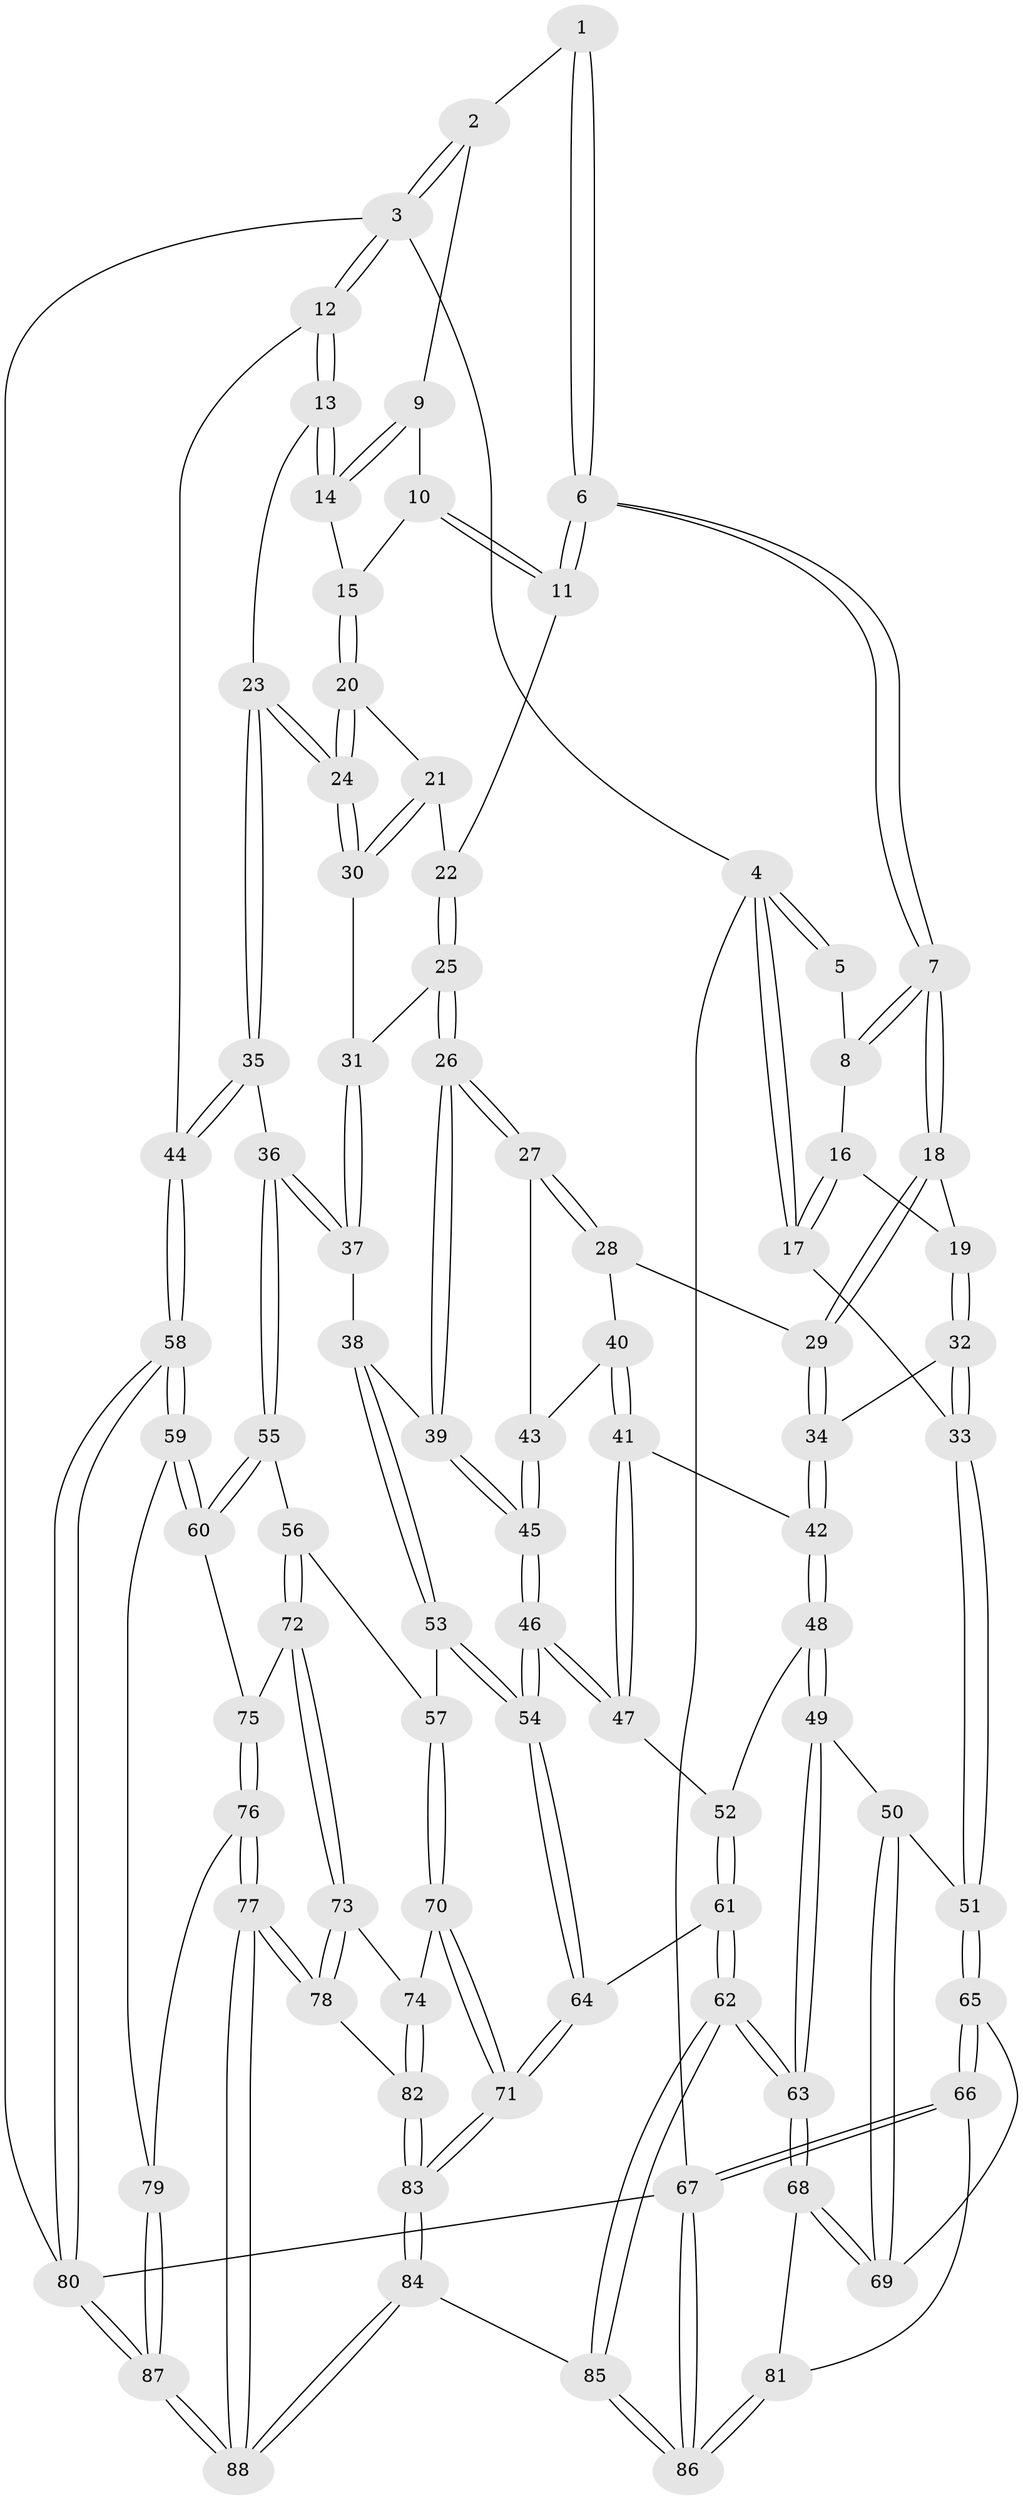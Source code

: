 // Generated by graph-tools (version 1.1) at 2025/27/03/09/25 03:27:15]
// undirected, 88 vertices, 217 edges
graph export_dot {
graph [start="1"]
  node [color=gray90,style=filled];
  1 [pos="+0.5133396871104837+0"];
  2 [pos="+0.8005545605116403+0"];
  3 [pos="+1+0"];
  4 [pos="+0+0"];
  5 [pos="+0.2816201152348713+0"];
  6 [pos="+0.5347342080902262+0.19189147916155092"];
  7 [pos="+0.48741539425147684+0.20596877768625976"];
  8 [pos="+0.285635157416632+0.0015545910339590427"];
  9 [pos="+0.7896901752659059+0"];
  10 [pos="+0.7757025703524947+0"];
  11 [pos="+0.5790111583187547+0.1922350114681767"];
  12 [pos="+1+0.2421170246324052"];
  13 [pos="+0.9739212088867989+0.21146844696242675"];
  14 [pos="+0.9709394910508966+0.21068961636004668"];
  15 [pos="+0.8166997038228185+0.21918069898177236"];
  16 [pos="+0.18240981336116815+0.15827427925163015"];
  17 [pos="+0+0"];
  18 [pos="+0.4500751814574448+0.26577035606758403"];
  19 [pos="+0.18364954288358004+0.21795172303572308"];
  20 [pos="+0.7837086537484921+0.25042149440478106"];
  21 [pos="+0.6714777969313276+0.230507993295744"];
  22 [pos="+0.6028383514397263+0.21005193065841157"];
  23 [pos="+0.8416668684584712+0.43113279292355466"];
  24 [pos="+0.797891355737157+0.36254175966556307"];
  25 [pos="+0.6267452416405979+0.3905197002190595"];
  26 [pos="+0.5591460384406038+0.47048013143039513"];
  27 [pos="+0.5489785780942823+0.4647770420360162"];
  28 [pos="+0.46098574402922593+0.3929373781632232"];
  29 [pos="+0.4444337243948674+0.2894194175547584"];
  30 [pos="+0.6871584680115564+0.38355229773551097"];
  31 [pos="+0.6772478285090296+0.38825321127166434"];
  32 [pos="+0.12766221819053775+0.3830346679025625"];
  33 [pos="+0+0.42731293121756586"];
  34 [pos="+0.1579179054361946+0.4033101228607581"];
  35 [pos="+0.8719839779895282+0.49958128728139123"];
  36 [pos="+0.8250841807088073+0.5299979359116223"];
  37 [pos="+0.7242164333056008+0.5177634232183436"];
  38 [pos="+0.5985045120009179+0.5292838352863489"];
  39 [pos="+0.5675081499501407+0.48743524655390136"];
  40 [pos="+0.37558486015838416+0.4624188731820599"];
  41 [pos="+0.3028580691749962+0.4844909920903669"];
  42 [pos="+0.20489000693969198+0.46067499340002216"];
  43 [pos="+0.42697940241724597+0.5426075628706652"];
  44 [pos="+1+0.5407292610160743"];
  45 [pos="+0.42666968492321544+0.5989691385589315"];
  46 [pos="+0.4190121177669862+0.6218213748915669"];
  47 [pos="+0.36581812923844154+0.6141617108707913"];
  48 [pos="+0.20029713237215707+0.5827707293227978"];
  49 [pos="+0.17356923476736785+0.659183273497456"];
  50 [pos="+0.0121221663586755+0.5941610376188875"];
  51 [pos="+0+0.4808258887864746"];
  52 [pos="+0.3373689901460435+0.6352554803653765"];
  53 [pos="+0.5863794037812983+0.6141344753002821"];
  54 [pos="+0.46683865572015937+0.6724325614323861"];
  55 [pos="+0.8064972403498958+0.5776925243847273"];
  56 [pos="+0.710627364708565+0.6898920552170716"];
  57 [pos="+0.6356327076968881+0.6738870562514505"];
  58 [pos="+1+0.7867554787419213"];
  59 [pos="+0.9509586074301256+0.8024682428999663"];
  60 [pos="+0.8518628934046821+0.7436092961143916"];
  61 [pos="+0.2507002076793177+0.8027795866505881"];
  62 [pos="+0.21416662458587993+0.8151913188005975"];
  63 [pos="+0.19326334635206913+0.8066898042657876"];
  64 [pos="+0.4500639875731076+0.8035608349835673"];
  65 [pos="+0+0.6191894562472331"];
  66 [pos="+0+0.8331127436296459"];
  67 [pos="+0+1"];
  68 [pos="+0.1658526524346654+0.8123064744349516"];
  69 [pos="+0.09871297608572643+0.7624475608817978"];
  70 [pos="+0.5772719956268937+0.8015753710295597"];
  71 [pos="+0.47628353431906767+0.827986149141638"];
  72 [pos="+0.7327163218968413+0.7399672731611563"];
  73 [pos="+0.6827353490499279+0.7921244248476977"];
  74 [pos="+0.5981894949547253+0.8104012615349956"];
  75 [pos="+0.7461278511735437+0.7491425706351212"];
  76 [pos="+0.7823485203856206+0.8982035335556051"];
  77 [pos="+0.7521600533119407+0.9202567724062717"];
  78 [pos="+0.7239210924823843+0.9054976270818612"];
  79 [pos="+0.8002986127139181+0.8947541821007713"];
  80 [pos="+1+1"];
  81 [pos="+0.1640144223843411+0.8134446173628802"];
  82 [pos="+0.6627027183352245+0.8920148689970946"];
  83 [pos="+0.49841640085441613+1"];
  84 [pos="+0.4758434705385909+1"];
  85 [pos="+0.3317379856206793+1"];
  86 [pos="+0+1"];
  87 [pos="+1+1"];
  88 [pos="+0.6914191922612188+1"];
  1 -- 2;
  1 -- 6;
  1 -- 6;
  2 -- 3;
  2 -- 3;
  2 -- 9;
  3 -- 4;
  3 -- 12;
  3 -- 12;
  3 -- 80;
  4 -- 5;
  4 -- 5;
  4 -- 17;
  4 -- 17;
  4 -- 67;
  5 -- 8;
  6 -- 7;
  6 -- 7;
  6 -- 11;
  6 -- 11;
  7 -- 8;
  7 -- 8;
  7 -- 18;
  7 -- 18;
  8 -- 16;
  9 -- 10;
  9 -- 14;
  9 -- 14;
  10 -- 11;
  10 -- 11;
  10 -- 15;
  11 -- 22;
  12 -- 13;
  12 -- 13;
  12 -- 44;
  13 -- 14;
  13 -- 14;
  13 -- 23;
  14 -- 15;
  15 -- 20;
  15 -- 20;
  16 -- 17;
  16 -- 17;
  16 -- 19;
  17 -- 33;
  18 -- 19;
  18 -- 29;
  18 -- 29;
  19 -- 32;
  19 -- 32;
  20 -- 21;
  20 -- 24;
  20 -- 24;
  21 -- 22;
  21 -- 30;
  21 -- 30;
  22 -- 25;
  22 -- 25;
  23 -- 24;
  23 -- 24;
  23 -- 35;
  23 -- 35;
  24 -- 30;
  24 -- 30;
  25 -- 26;
  25 -- 26;
  25 -- 31;
  26 -- 27;
  26 -- 27;
  26 -- 39;
  26 -- 39;
  27 -- 28;
  27 -- 28;
  27 -- 43;
  28 -- 29;
  28 -- 40;
  29 -- 34;
  29 -- 34;
  30 -- 31;
  31 -- 37;
  31 -- 37;
  32 -- 33;
  32 -- 33;
  32 -- 34;
  33 -- 51;
  33 -- 51;
  34 -- 42;
  34 -- 42;
  35 -- 36;
  35 -- 44;
  35 -- 44;
  36 -- 37;
  36 -- 37;
  36 -- 55;
  36 -- 55;
  37 -- 38;
  38 -- 39;
  38 -- 53;
  38 -- 53;
  39 -- 45;
  39 -- 45;
  40 -- 41;
  40 -- 41;
  40 -- 43;
  41 -- 42;
  41 -- 47;
  41 -- 47;
  42 -- 48;
  42 -- 48;
  43 -- 45;
  43 -- 45;
  44 -- 58;
  44 -- 58;
  45 -- 46;
  45 -- 46;
  46 -- 47;
  46 -- 47;
  46 -- 54;
  46 -- 54;
  47 -- 52;
  48 -- 49;
  48 -- 49;
  48 -- 52;
  49 -- 50;
  49 -- 63;
  49 -- 63;
  50 -- 51;
  50 -- 69;
  50 -- 69;
  51 -- 65;
  51 -- 65;
  52 -- 61;
  52 -- 61;
  53 -- 54;
  53 -- 54;
  53 -- 57;
  54 -- 64;
  54 -- 64;
  55 -- 56;
  55 -- 60;
  55 -- 60;
  56 -- 57;
  56 -- 72;
  56 -- 72;
  57 -- 70;
  57 -- 70;
  58 -- 59;
  58 -- 59;
  58 -- 80;
  58 -- 80;
  59 -- 60;
  59 -- 60;
  59 -- 79;
  60 -- 75;
  61 -- 62;
  61 -- 62;
  61 -- 64;
  62 -- 63;
  62 -- 63;
  62 -- 85;
  62 -- 85;
  63 -- 68;
  63 -- 68;
  64 -- 71;
  64 -- 71;
  65 -- 66;
  65 -- 66;
  65 -- 69;
  66 -- 67;
  66 -- 67;
  66 -- 81;
  67 -- 86;
  67 -- 86;
  67 -- 80;
  68 -- 69;
  68 -- 69;
  68 -- 81;
  70 -- 71;
  70 -- 71;
  70 -- 74;
  71 -- 83;
  71 -- 83;
  72 -- 73;
  72 -- 73;
  72 -- 75;
  73 -- 74;
  73 -- 78;
  73 -- 78;
  74 -- 82;
  74 -- 82;
  75 -- 76;
  75 -- 76;
  76 -- 77;
  76 -- 77;
  76 -- 79;
  77 -- 78;
  77 -- 78;
  77 -- 88;
  77 -- 88;
  78 -- 82;
  79 -- 87;
  79 -- 87;
  80 -- 87;
  80 -- 87;
  81 -- 86;
  81 -- 86;
  82 -- 83;
  82 -- 83;
  83 -- 84;
  83 -- 84;
  84 -- 85;
  84 -- 88;
  84 -- 88;
  85 -- 86;
  85 -- 86;
  87 -- 88;
  87 -- 88;
}
